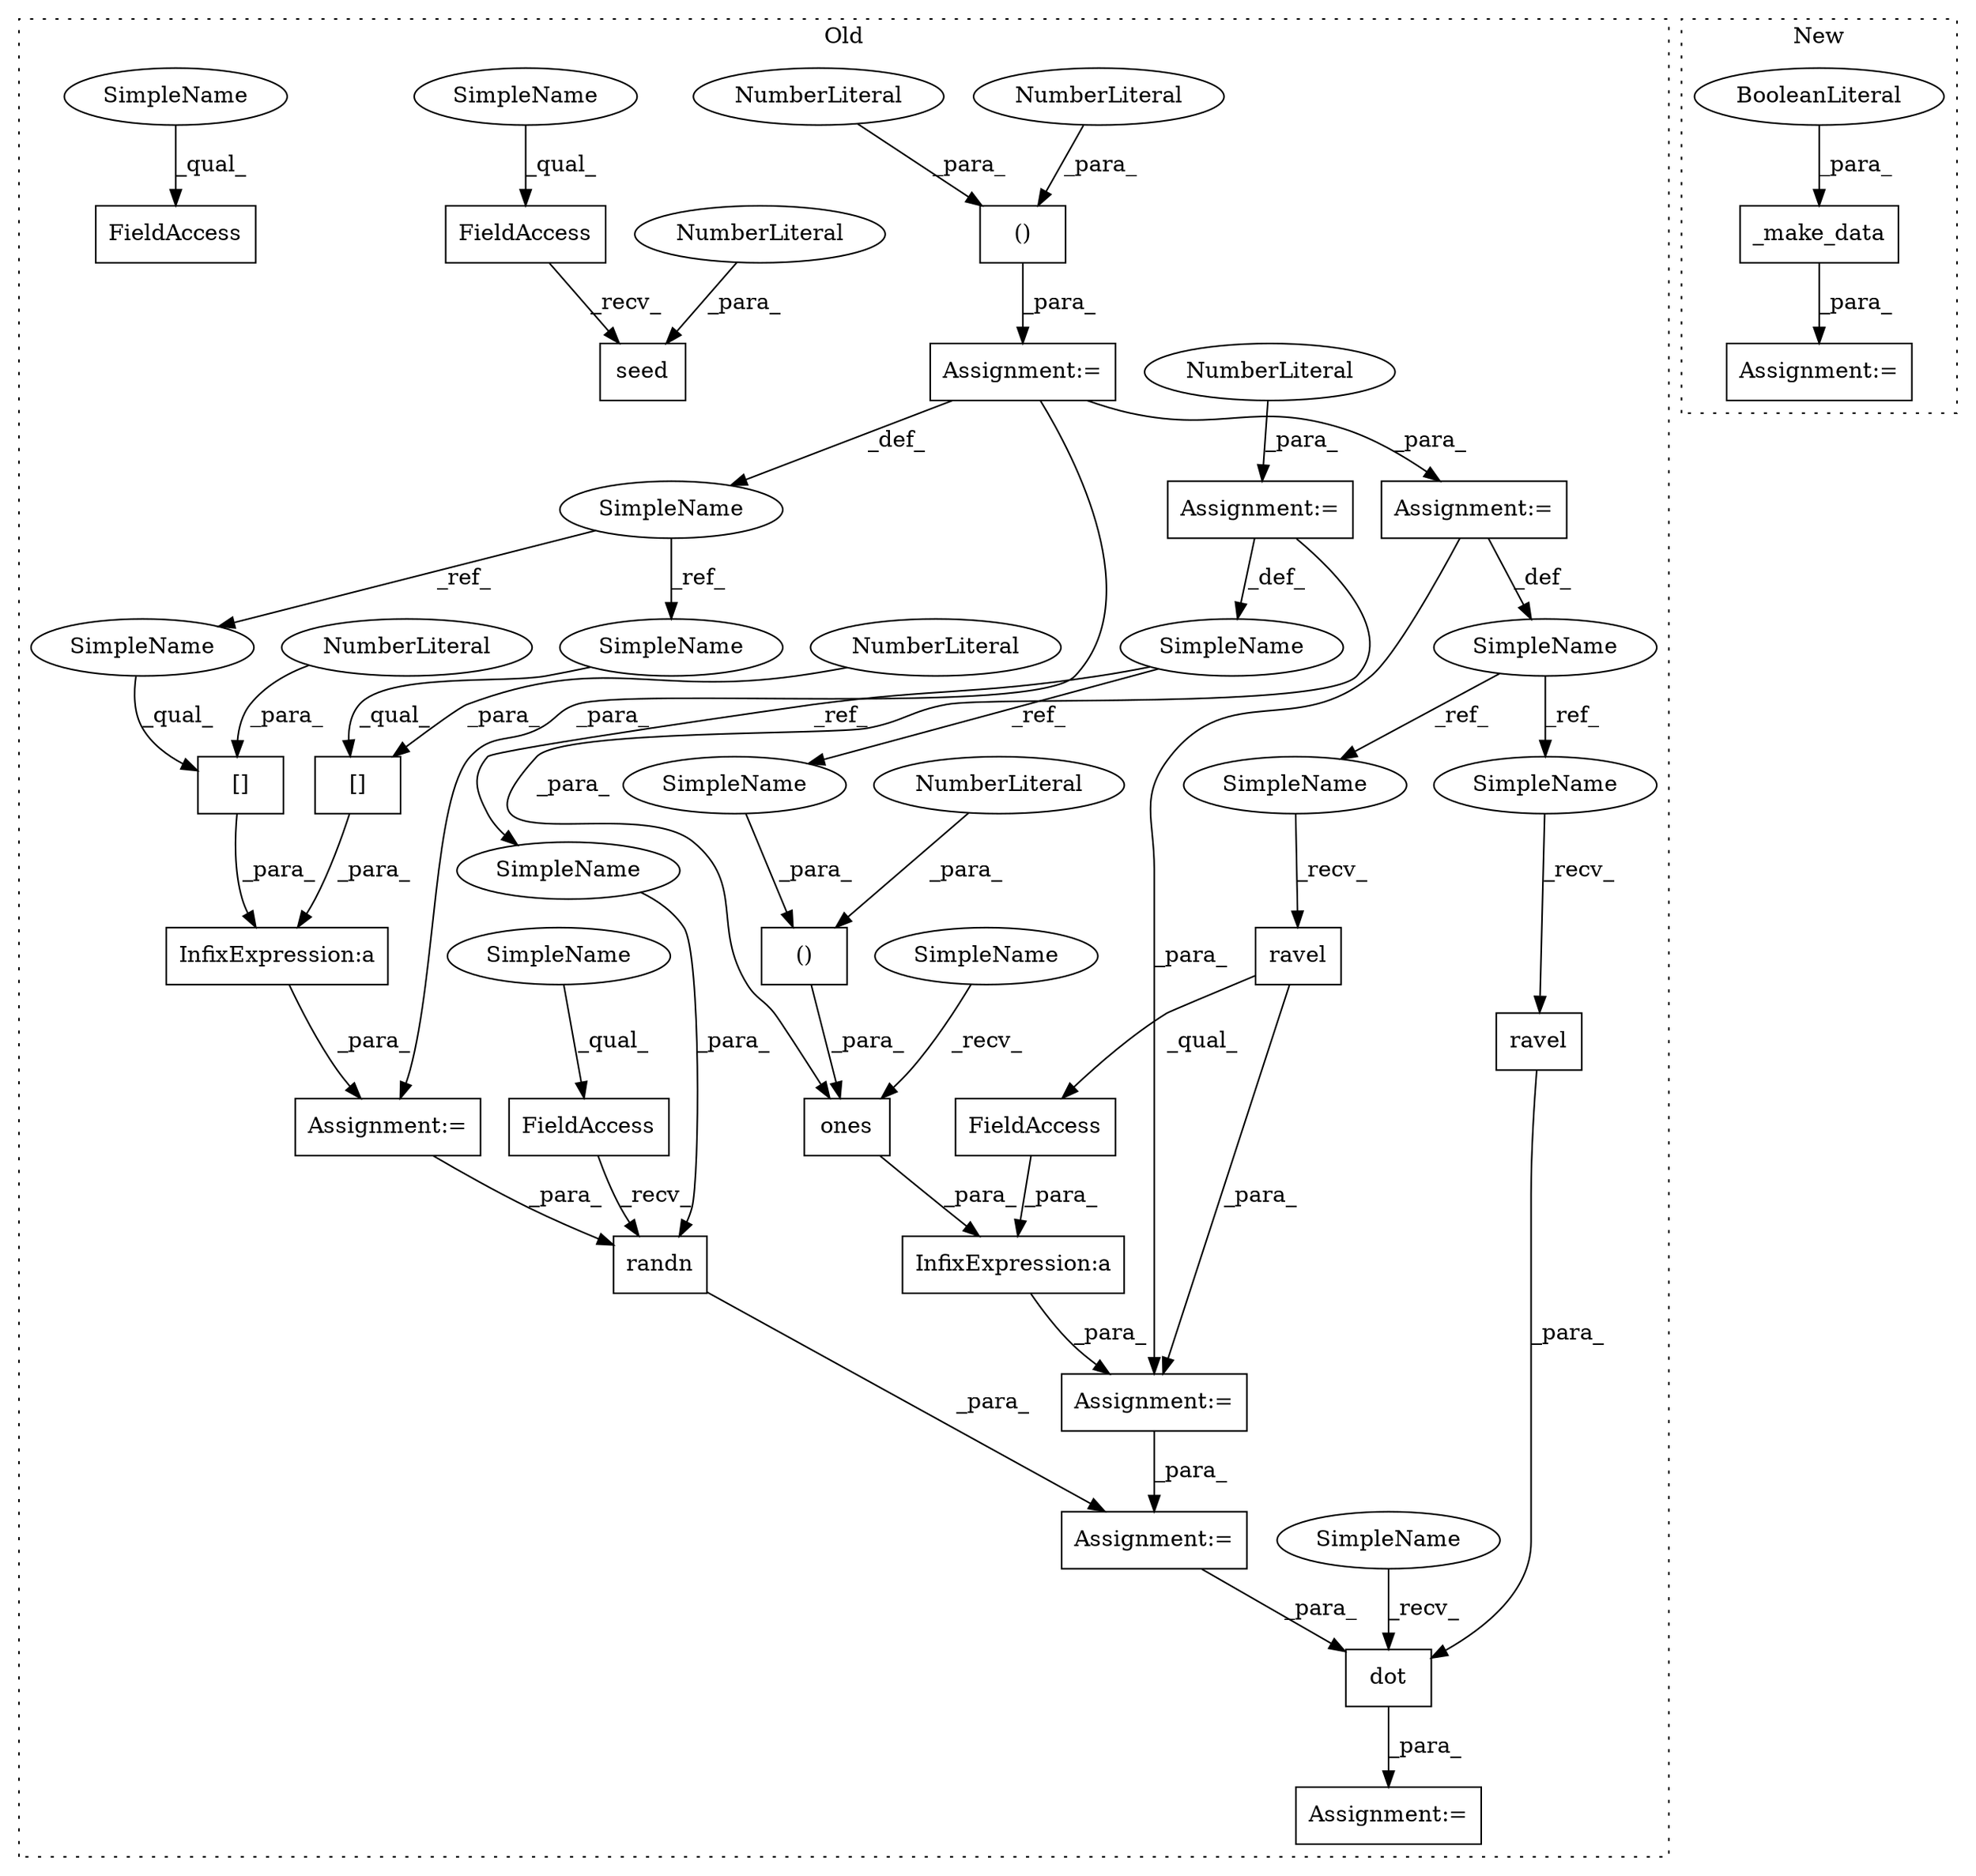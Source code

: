 digraph G {
subgraph cluster0 {
1 [label="()" a="106" s="1758" l="15" shape="box"];
3 [label="SimpleName" a="42" s="1682" l="1" shape="ellipse"];
4 [label="randn" a="32" s="1812,1821" l="6,1" shape="box"];
6 [label="Assignment:=" a="7" s="1683" l="1" shape="box"];
8 [label="InfixExpression:a" a="27" s="1701" l="3" shape="box"];
9 [label="()" a="106" s="1632" l="17" shape="box"];
10 [label="InfixExpression:a" a="27" s="1775" l="3" shape="box"];
11 [label="[]" a="2" s="1695,1700" l="4,1" shape="box"];
12 [label="NumberLiteral" a="34" s="1684" l="2" shape="ellipse"];
13 [label="[]" a="2" s="1704,1709" l="4,1" shape="box"];
14 [label="NumberLiteral" a="34" s="1772" l="1" shape="ellipse"];
15 [label="NumberLiteral" a="34" s="1708" l="1" shape="ellipse"];
16 [label="NumberLiteral" a="34" s="1647" l="2" shape="ellipse"];
17 [label="NumberLiteral" a="34" s="1632" l="2" shape="ellipse"];
18 [label="NumberLiteral" a="34" s="1699" l="1" shape="ellipse"];
19 [label="FieldAccess" a="22" s="1799" l="12" shape="box"];
20 [label="dot" a="32" s="1836,1851" l="4,1" shape="box"];
21 [label="FieldAccess" a="22" s="1778" l="11" shape="box"];
22 [label="FieldAccess" a="22" s="1656" l="12" shape="box"];
23 [label="seed" a="32" s="1669,1675" l="5,1" shape="box"];
24 [label="NumberLiteral" a="34" s="1674" l="1" shape="ellipse"];
25 [label="FieldAccess" a="22" s="1886" l="10" shape="box"];
26 [label="ones" a="32" s="1748,1773" l="10,2" shape="box"];
27 [label="ravel" a="32" s="1844" l="7" shape="box"];
28 [label="SimpleName" a="42" s="1623" l="3" shape="ellipse"];
29 [label="ravel" a="32" s="1780" l="7" shape="box"];
30 [label="SimpleName" a="42" s="1717" l="1" shape="ellipse"];
31 [label="Assignment:=" a="7" s="1626" l="6" shape="box"];
32 [label="Assignment:=" a="7" s="1718" l="1" shape="box"];
33 [label="Assignment:=" a="7" s="1693" l="1" shape="box"];
34 [label="Assignment:=" a="7" s="1740" l="1" shape="box"];
35 [label="Assignment:=" a="7" s="1829" l="1" shape="box"];
36 [label="Assignment:=" a="7" s="1797" l="2" shape="box"];
37 [label="SimpleName" a="42" s="1656" l="5" shape="ellipse"];
38 [label="SimpleName" a="42" s="1886" l="5" shape="ellipse"];
39 [label="SimpleName" a="42" s="1799" l="5" shape="ellipse"];
40 [label="SimpleName" a="42" s="1830" l="5" shape="ellipse"];
41 [label="SimpleName" a="42" s="1742" l="5" shape="ellipse"];
42 [label="SimpleName" a="42" s="1818" l="1" shape="ellipse"];
43 [label="SimpleName" a="42" s="1758" l="1" shape="ellipse"];
44 [label="SimpleName" a="42" s="1778" l="1" shape="ellipse"];
45 [label="SimpleName" a="42" s="1842" l="1" shape="ellipse"];
46 [label="SimpleName" a="42" s="1704" l="3" shape="ellipse"];
47 [label="SimpleName" a="42" s="1695" l="3" shape="ellipse"];
label = "Old";
style="dotted";
}
subgraph cluster1 {
2 [label="_make_data" a="32" s="2852,2871" l="11,1" shape="box"];
5 [label="BooleanLiteral" a="9" s="2867" l="4" shape="ellipse"];
7 [label="Assignment:=" a="7" s="2850" l="2" shape="box"];
label = "New";
style="dotted";
}
1 -> 26 [label="_para_"];
2 -> 7 [label="_para_"];
3 -> 43 [label="_ref_"];
3 -> 42 [label="_ref_"];
4 -> 36 [label="_para_"];
5 -> 2 [label="_para_"];
6 -> 3 [label="_def_"];
6 -> 26 [label="_para_"];
8 -> 33 [label="_para_"];
9 -> 31 [label="_para_"];
10 -> 34 [label="_para_"];
11 -> 8 [label="_para_"];
12 -> 6 [label="_para_"];
13 -> 8 [label="_para_"];
14 -> 1 [label="_para_"];
15 -> 13 [label="_para_"];
16 -> 9 [label="_para_"];
17 -> 9 [label="_para_"];
18 -> 11 [label="_para_"];
19 -> 4 [label="_recv_"];
20 -> 35 [label="_para_"];
21 -> 10 [label="_para_"];
22 -> 23 [label="_recv_"];
24 -> 23 [label="_para_"];
26 -> 10 [label="_para_"];
27 -> 20 [label="_para_"];
28 -> 47 [label="_ref_"];
28 -> 46 [label="_ref_"];
29 -> 21 [label="_qual_"];
29 -> 34 [label="_para_"];
30 -> 44 [label="_ref_"];
30 -> 45 [label="_ref_"];
31 -> 32 [label="_para_"];
31 -> 28 [label="_def_"];
31 -> 33 [label="_para_"];
32 -> 34 [label="_para_"];
32 -> 30 [label="_def_"];
33 -> 4 [label="_para_"];
34 -> 36 [label="_para_"];
36 -> 20 [label="_para_"];
37 -> 22 [label="_qual_"];
38 -> 25 [label="_qual_"];
39 -> 19 [label="_qual_"];
40 -> 20 [label="_recv_"];
41 -> 26 [label="_recv_"];
42 -> 4 [label="_para_"];
43 -> 1 [label="_para_"];
44 -> 29 [label="_recv_"];
45 -> 27 [label="_recv_"];
46 -> 13 [label="_qual_"];
47 -> 11 [label="_qual_"];
}